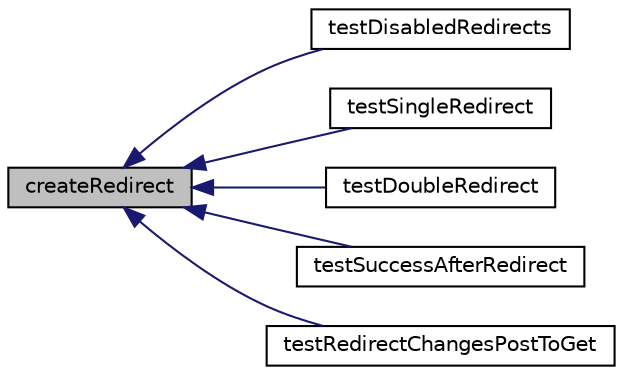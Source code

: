 digraph "createRedirect"
{
  edge [fontname="Helvetica",fontsize="10",labelfontname="Helvetica",labelfontsize="10"];
  node [fontname="Helvetica",fontsize="10",shape=record];
  rankdir="LR";
  Node1 [label="createRedirect",height=0.2,width=0.4,color="black", fillcolor="grey75", style="filled" fontcolor="black"];
  Node1 -> Node2 [dir="back",color="midnightblue",fontsize="10",style="solid",fontname="Helvetica"];
  Node2 [label="testDisabledRedirects",height=0.2,width=0.4,color="black", fillcolor="white", style="filled",URL="$class_test_of_http_redirects.html#ae520b7fe417bda74a4e67744cdd5d067"];
  Node1 -> Node3 [dir="back",color="midnightblue",fontsize="10",style="solid",fontname="Helvetica"];
  Node3 [label="testSingleRedirect",height=0.2,width=0.4,color="black", fillcolor="white", style="filled",URL="$class_test_of_http_redirects.html#a397439a424c6b3d29afcdfaedaa1654b"];
  Node1 -> Node4 [dir="back",color="midnightblue",fontsize="10",style="solid",fontname="Helvetica"];
  Node4 [label="testDoubleRedirect",height=0.2,width=0.4,color="black", fillcolor="white", style="filled",URL="$class_test_of_http_redirects.html#ad367763bba404564886f66c0eacaf2c3"];
  Node1 -> Node5 [dir="back",color="midnightblue",fontsize="10",style="solid",fontname="Helvetica"];
  Node5 [label="testSuccessAfterRedirect",height=0.2,width=0.4,color="black", fillcolor="white", style="filled",URL="$class_test_of_http_redirects.html#a971cbaadef6d3bc6b8dda7c12077e46b"];
  Node1 -> Node6 [dir="back",color="midnightblue",fontsize="10",style="solid",fontname="Helvetica"];
  Node6 [label="testRedirectChangesPostToGet",height=0.2,width=0.4,color="black", fillcolor="white", style="filled",URL="$class_test_of_http_redirects.html#af61af96dd43b4b3bdb0e08d5466ed14c"];
}
